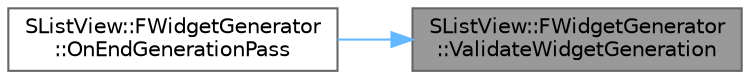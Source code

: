 digraph "SListView::FWidgetGenerator::ValidateWidgetGeneration"
{
 // INTERACTIVE_SVG=YES
 // LATEX_PDF_SIZE
  bgcolor="transparent";
  edge [fontname=Helvetica,fontsize=10,labelfontname=Helvetica,labelfontsize=10];
  node [fontname=Helvetica,fontsize=10,shape=box,height=0.2,width=0.4];
  rankdir="RL";
  Node1 [id="Node000001",label="SListView::FWidgetGenerator\l::ValidateWidgetGeneration",height=0.2,width=0.4,color="gray40", fillcolor="grey60", style="filled", fontcolor="black",tooltip=" "];
  Node1 -> Node2 [id="edge1_Node000001_Node000002",dir="back",color="steelblue1",style="solid",tooltip=" "];
  Node2 [id="Node000002",label="SListView::FWidgetGenerator\l::OnEndGenerationPass",height=0.2,width=0.4,color="grey40", fillcolor="white", style="filled",URL="$d1/d10/classSListView_1_1FWidgetGenerator.html#a136a3e8886b8c407a6432e21a0d9ab3b",tooltip="Called at the end of the generation pass."];
}
